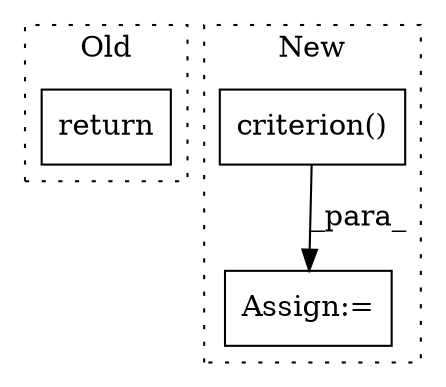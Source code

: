 digraph G {
subgraph cluster0 {
1 [label="return" a="93" s="41923" l="7" shape="box"];
label = "Old";
style="dotted";
}
subgraph cluster1 {
2 [label="criterion()" a="75" s="42257,42297" l="15,1" shape="box"];
3 [label="Assign:=" a="68" s="42254" l="3" shape="box"];
label = "New";
style="dotted";
}
2 -> 3 [label="_para_"];
}